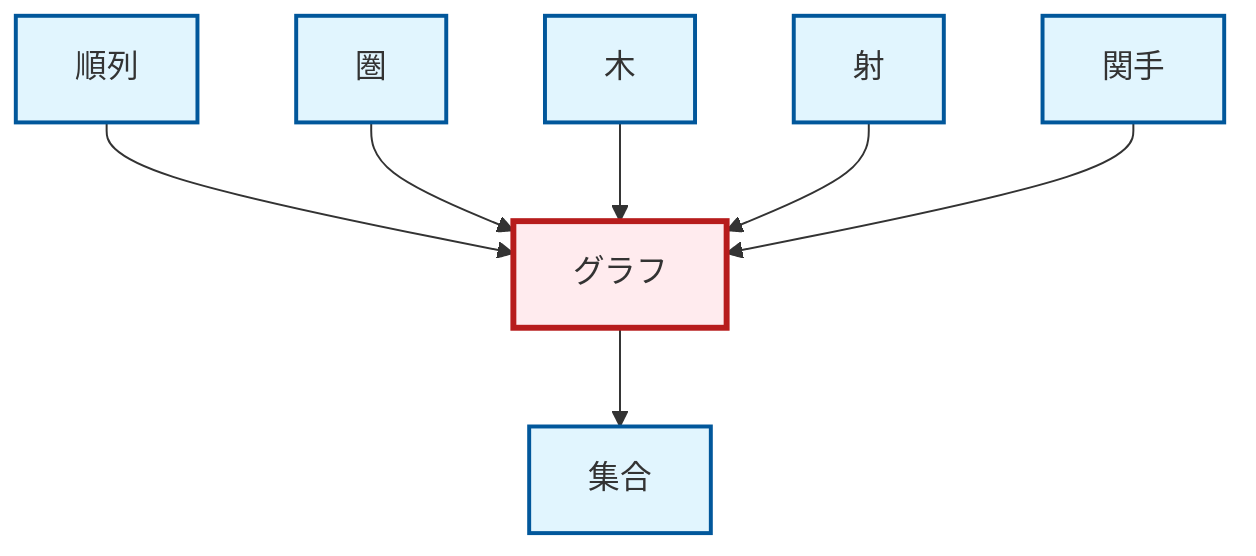 graph TD
    classDef definition fill:#e1f5fe,stroke:#01579b,stroke-width:2px
    classDef theorem fill:#f3e5f5,stroke:#4a148c,stroke-width:2px
    classDef axiom fill:#fff3e0,stroke:#e65100,stroke-width:2px
    classDef example fill:#e8f5e9,stroke:#1b5e20,stroke-width:2px
    classDef current fill:#ffebee,stroke:#b71c1c,stroke-width:3px
    def-category["圏"]:::definition
    def-tree["木"]:::definition
    def-graph["グラフ"]:::definition
    def-set["集合"]:::definition
    def-morphism["射"]:::definition
    def-functor["関手"]:::definition
    def-permutation["順列"]:::definition
    def-permutation --> def-graph
    def-category --> def-graph
    def-tree --> def-graph
    def-morphism --> def-graph
    def-graph --> def-set
    def-functor --> def-graph
    class def-graph current